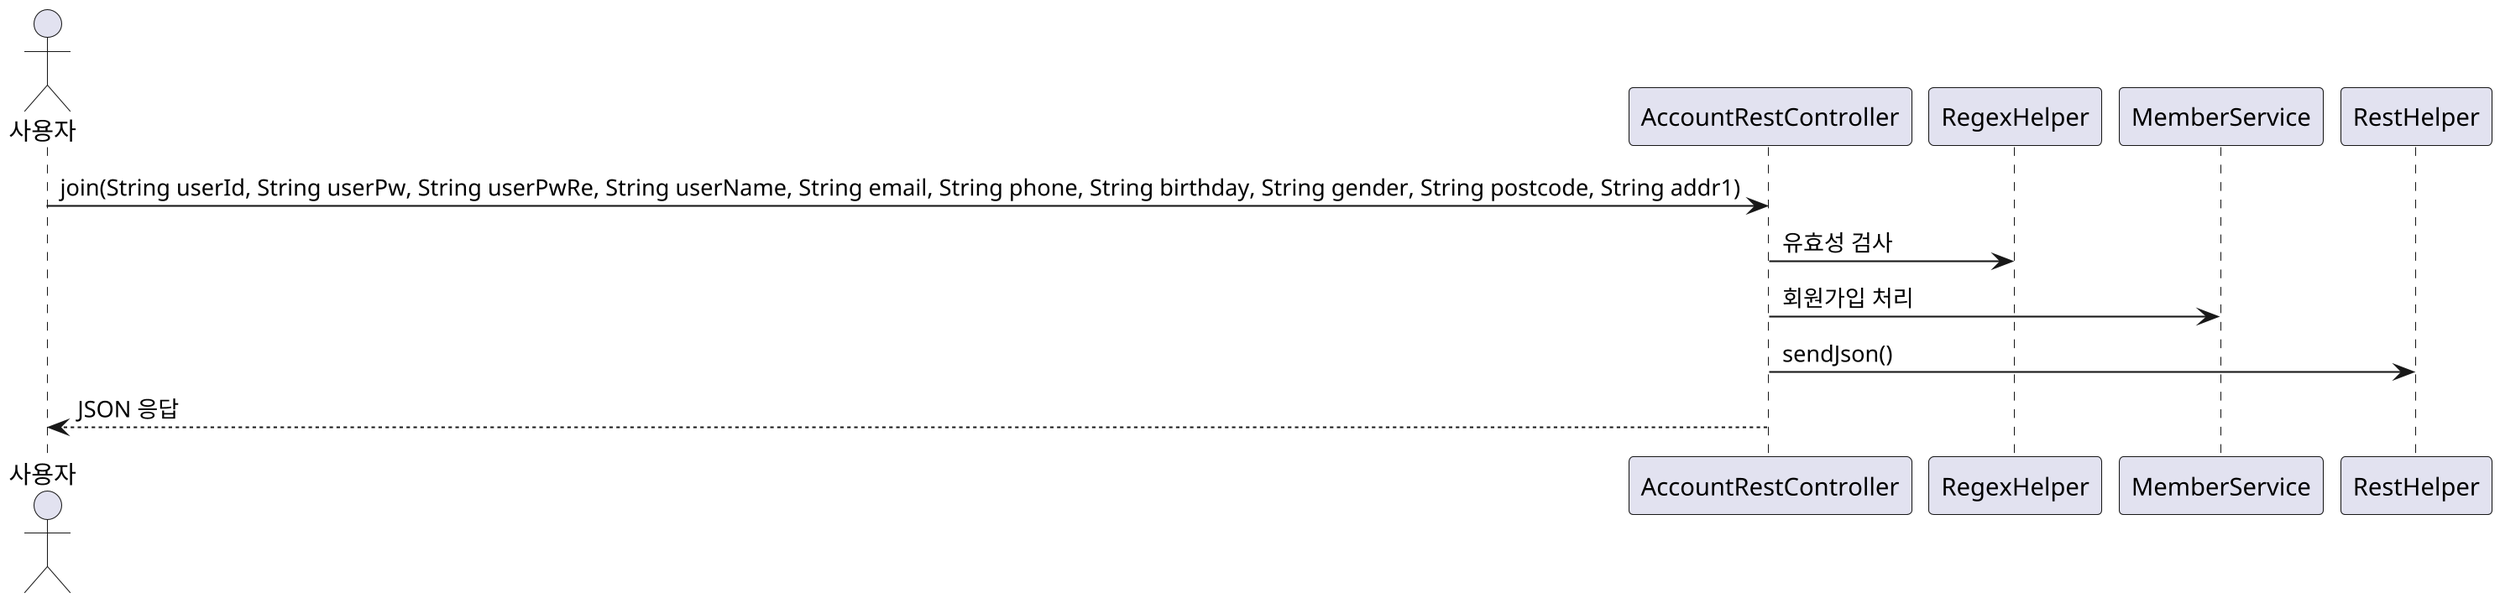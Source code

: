 @startuml
skinparam dpi 200
actor 사용자
participant AccountRestController
participant RegexHelper
participant MemberService
participant RestHelper

사용자 -> AccountRestController : join(String userId, String userPw, String userPwRe, String userName, String email, String phone, String birthday, String gender, String postcode, String addr1)
AccountRestController -> RegexHelper : 유효성 검사
AccountRestController -> MemberService : 회원가입 처리
AccountRestController -> RestHelper : sendJson()
AccountRestController --> 사용자 : JSON 응답
@enduml
